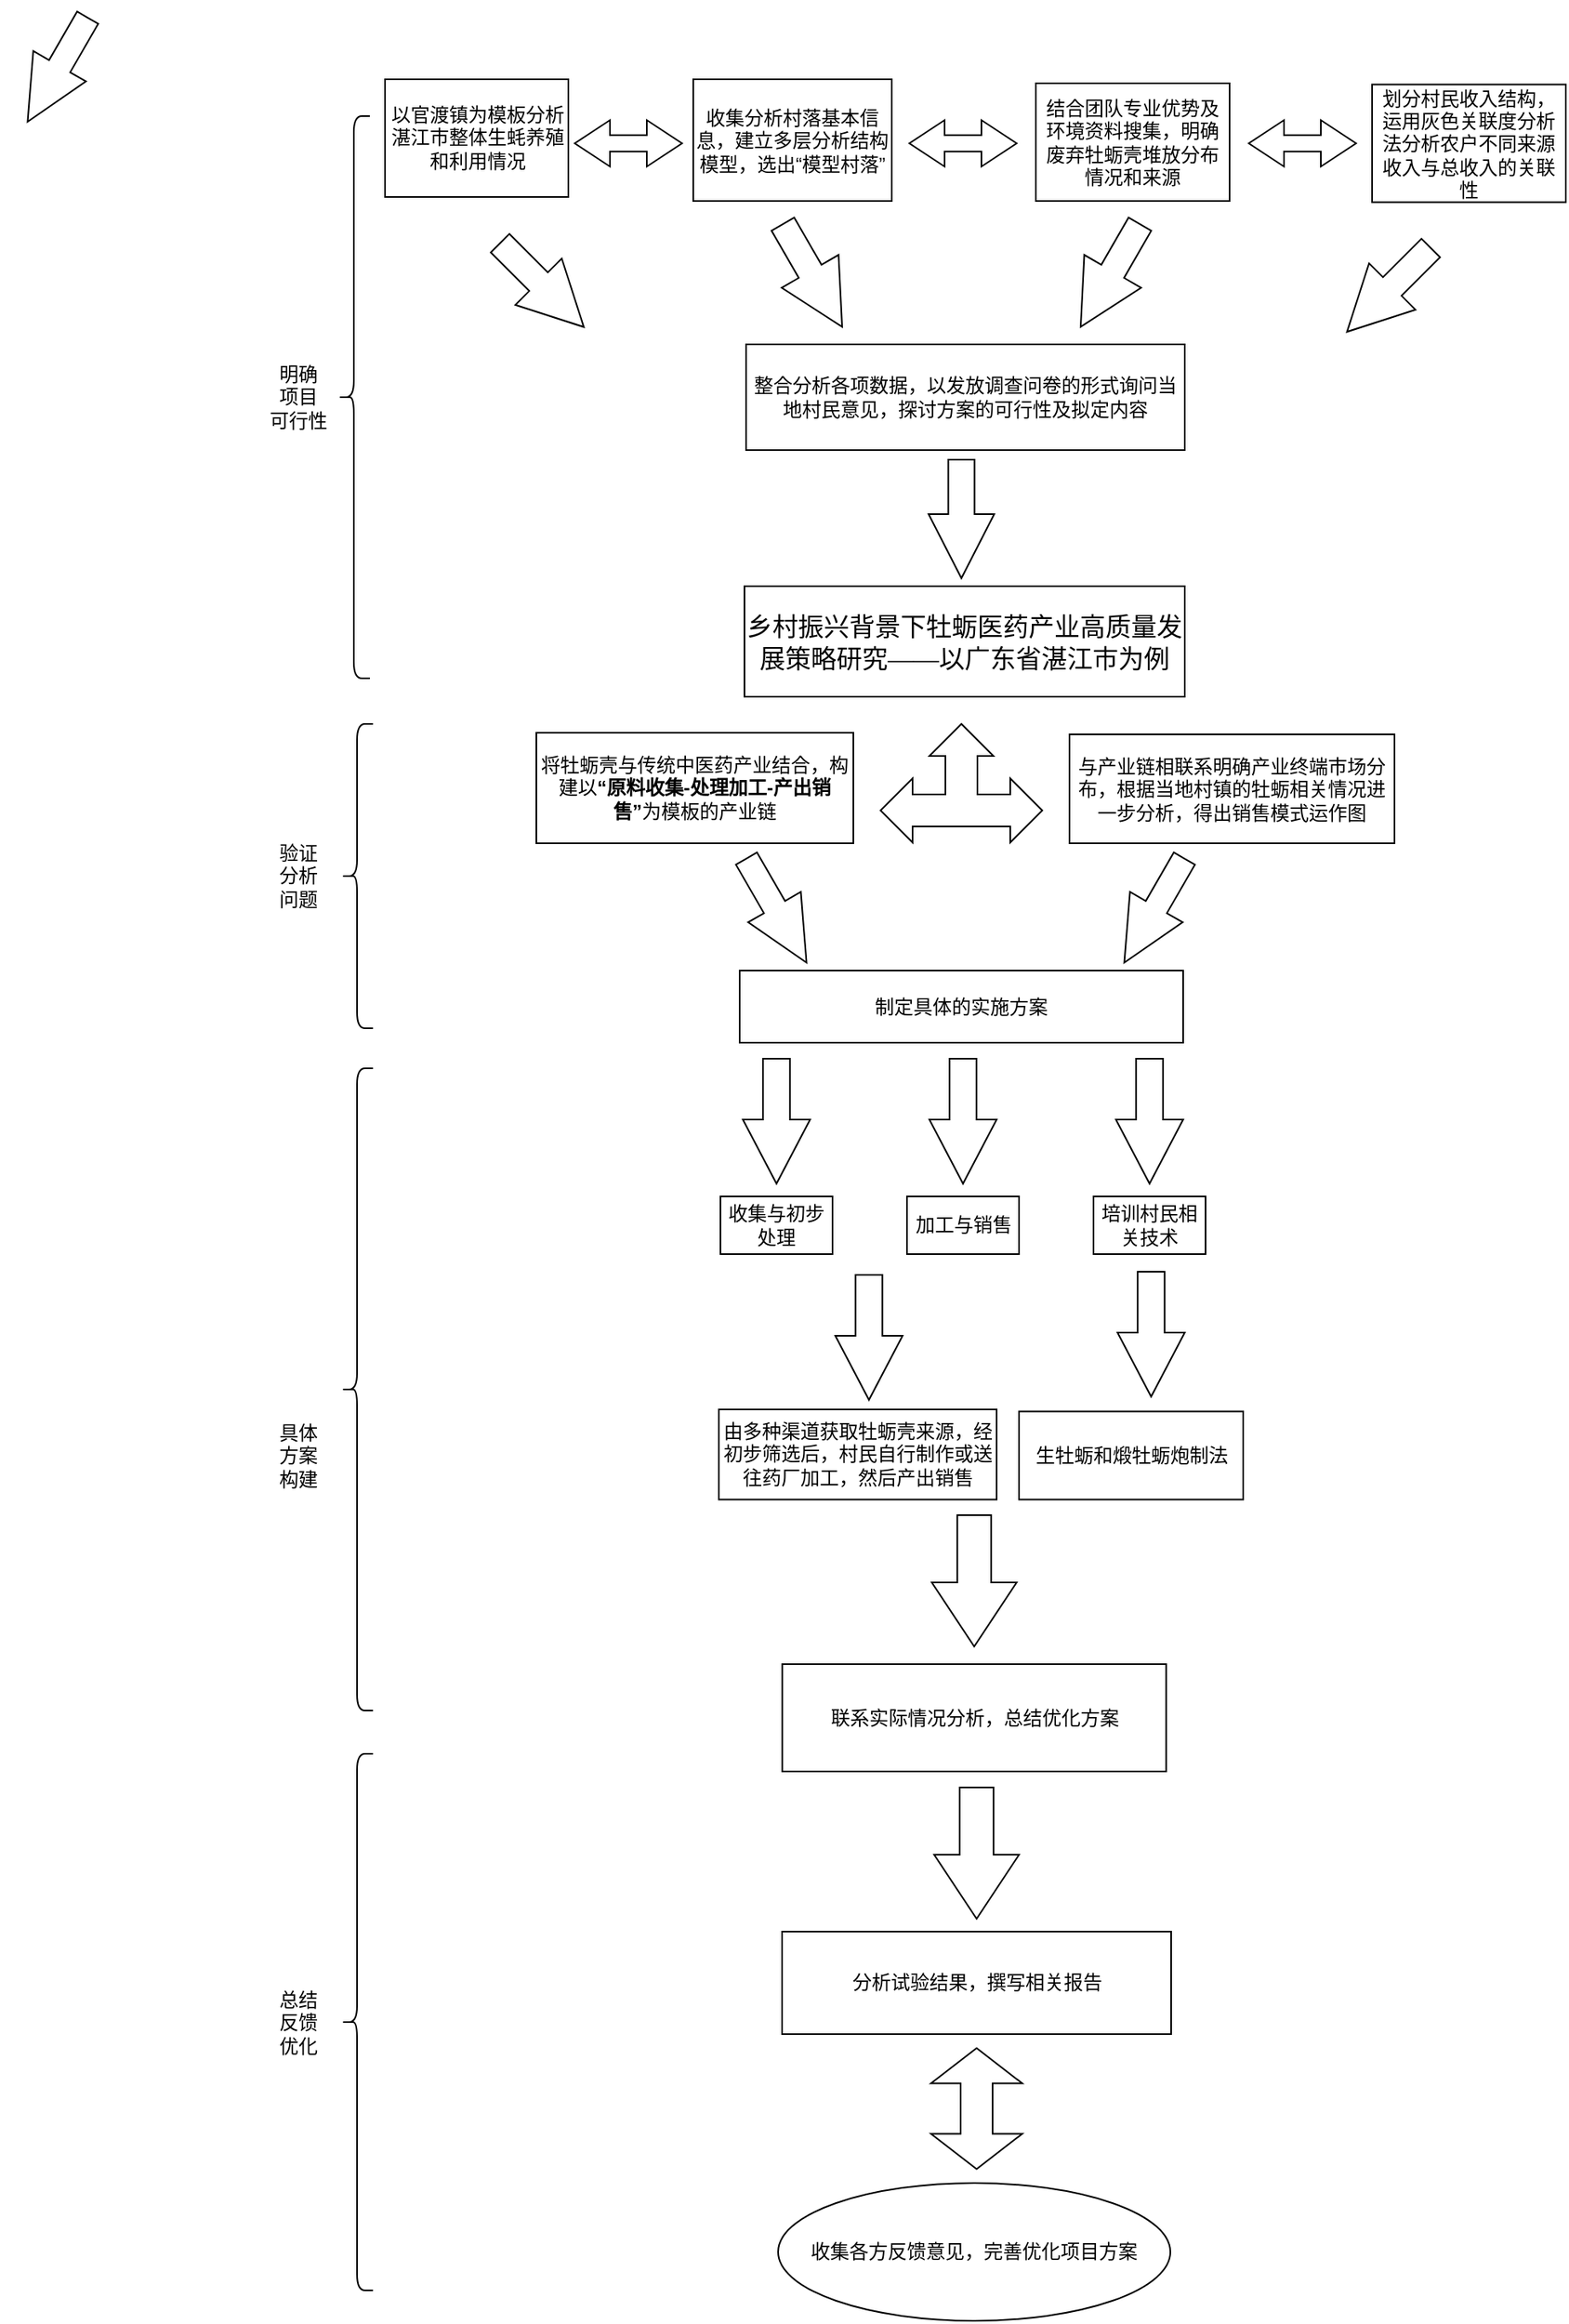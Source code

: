 <mxfile version="20.2.3" type="github">
  <diagram id="kVpKytxtgLy68dnIUf_P" name="Page-1">
    <mxGraphModel dx="1340" dy="539" grid="0" gridSize="10" guides="1" tooltips="1" connect="1" arrows="1" fold="1" page="0" pageScale="1" pageWidth="827" pageHeight="1169" math="0" shadow="0">
      <root>
        <mxCell id="0" />
        <mxCell id="1" parent="0" />
        <mxCell id="zoNketT7VrxpnGaKjotu-1" value="以官渡镇为模板分析湛江市整体生蚝养殖和利用情况" style="rounded=0;whiteSpace=wrap;html=1;" parent="1" vertex="1">
          <mxGeometry x="12.5" y="92.5" width="114.5" height="73.5" as="geometry" />
        </mxCell>
        <mxCell id="zoNketT7VrxpnGaKjotu-2" value="收集分析村落基本信息，建立多层分析结构模型，选出“模型村落”" style="rounded=0;whiteSpace=wrap;html=1;" parent="1" vertex="1">
          <mxGeometry x="205" y="92.5" width="124" height="76" as="geometry" />
        </mxCell>
        <mxCell id="zoNketT7VrxpnGaKjotu-3" value="" style="html=1;shadow=0;dashed=0;align=center;verticalAlign=middle;shape=mxgraph.arrows2.twoWayArrow;dy=0.65;dx=22;" parent="1" vertex="1">
          <mxGeometry x="131" y="118" width="67" height="29" as="geometry" />
        </mxCell>
        <mxCell id="zoNketT7VrxpnGaKjotu-6" value="&lt;p class=&quot;MsoNormal&quot;&gt;&lt;span style=&quot;mso-spacerun:&#39;yes&#39;;font-family:仿宋_GB2312;mso-hansi-font-family:&#39;Times New Roman&#39;;&lt;br/&gt;mso-bidi-font-family:&#39;Times New Roman&#39;;font-size:12.0pt;mso-font-kerning:1.0pt;&quot;&gt;&lt;font face=&quot;仿宋_GB2312&quot;&gt;乡村振兴背景下牡蛎医药产业高质量发展策略研究&lt;/font&gt;&lt;font face=&quot;仿宋_GB2312&quot;&gt;——以广东省湛江市为例&lt;/font&gt;&lt;/span&gt;&lt;/p&gt;" style="rounded=0;whiteSpace=wrap;html=1;" parent="1" vertex="1">
          <mxGeometry x="237" y="409" width="275" height="69" as="geometry" />
        </mxCell>
        <mxCell id="zoNketT7VrxpnGaKjotu-7" value="" style="html=1;shadow=0;dashed=0;align=center;verticalAlign=middle;shape=mxgraph.arrows2.arrow;dy=0.6;dx=40;direction=south;notch=0;rotation=30;" parent="1" vertex="1">
          <mxGeometry x="-211" y="49" width="38" height="75" as="geometry" />
        </mxCell>
        <mxCell id="zoNketT7VrxpnGaKjotu-9" value="" style="shape=curlyBracket;whiteSpace=wrap;html=1;rounded=1;" parent="1" vertex="1">
          <mxGeometry x="-17" y="115.5" width="20" height="351" as="geometry" />
        </mxCell>
        <mxCell id="zoNketT7VrxpnGaKjotu-10" value="明确&lt;br&gt;项目&lt;br&gt;可行性" style="text;html=1;resizable=0;autosize=1;align=center;verticalAlign=middle;points=[];fillColor=none;strokeColor=none;rounded=0;" parent="1" vertex="1">
          <mxGeometry x="-69" y="263.5" width="54" height="55" as="geometry" />
        </mxCell>
        <mxCell id="zoNketT7VrxpnGaKjotu-11" value="" style="html=1;shadow=0;dashed=0;align=center;verticalAlign=middle;shape=mxgraph.arrows2.triadArrow;dy=10;dx=20;arrowHead=40;" parent="1" vertex="1">
          <mxGeometry x="322" y="495" width="101" height="74" as="geometry" />
        </mxCell>
        <mxCell id="zoNketT7VrxpnGaKjotu-12" value="将牡蛎壳与传统中医药产业结合，构建以&lt;b&gt;“&lt;/b&gt;&lt;b&gt;原料收集-处理加工-产出销售”&lt;/b&gt;为模板的产业链" style="rounded=0;whiteSpace=wrap;html=1;" parent="1" vertex="1">
          <mxGeometry x="107" y="500.5" width="198" height="69" as="geometry" />
        </mxCell>
        <mxCell id="zoNketT7VrxpnGaKjotu-13" value="与产业链相联系明确产业终端市场分布，根据当地村镇的牡蛎相关情况进一步分析，得出销售模式运作图" style="rounded=0;whiteSpace=wrap;html=1;" parent="1" vertex="1">
          <mxGeometry x="440" y="501.5" width="203" height="68" as="geometry" />
        </mxCell>
        <mxCell id="zoNketT7VrxpnGaKjotu-14" value="" style="html=1;shadow=0;dashed=0;align=center;verticalAlign=middle;shape=mxgraph.arrows2.arrow;dy=0.6;dx=40;direction=south;notch=0;rotation=-30;" parent="1" vertex="1">
          <mxGeometry x="238" y="574" width="38" height="75" as="geometry" />
        </mxCell>
        <mxCell id="zoNketT7VrxpnGaKjotu-15" value="" style="html=1;shadow=0;dashed=0;align=center;verticalAlign=middle;shape=mxgraph.arrows2.arrow;dy=0.6;dx=40;direction=south;notch=0;rotation=30;" parent="1" vertex="1">
          <mxGeometry x="474" y="574" width="38" height="75" as="geometry" />
        </mxCell>
        <mxCell id="zoNketT7VrxpnGaKjotu-16" value="制定具体的实施方案" style="rounded=0;whiteSpace=wrap;html=1;" parent="1" vertex="1">
          <mxGeometry x="234" y="649" width="277" height="45" as="geometry" />
        </mxCell>
        <mxCell id="zoNketT7VrxpnGaKjotu-17" value="" style="shape=curlyBracket;whiteSpace=wrap;html=1;rounded=1;" parent="1" vertex="1">
          <mxGeometry x="-15" y="495" width="20" height="190" as="geometry" />
        </mxCell>
        <mxCell id="zoNketT7VrxpnGaKjotu-18" value="验证&lt;br&gt;分析&lt;br&gt;问题" style="text;html=1;resizable=0;autosize=1;align=center;verticalAlign=middle;points=[];fillColor=none;strokeColor=none;rounded=0;" parent="1" vertex="1">
          <mxGeometry x="-63" y="562.5" width="42" height="55" as="geometry" />
        </mxCell>
        <mxCell id="zoNketT7VrxpnGaKjotu-20" value="" style="html=1;shadow=0;dashed=0;align=center;verticalAlign=middle;shape=mxgraph.arrows2.arrow;dy=0.6;dx=40;direction=south;notch=0;" parent="1" vertex="1">
          <mxGeometry x="236" y="704" width="42" height="78" as="geometry" />
        </mxCell>
        <mxCell id="zoNketT7VrxpnGaKjotu-21" value="" style="html=1;shadow=0;dashed=0;align=center;verticalAlign=middle;shape=mxgraph.arrows2.arrow;dy=0.6;dx=40;direction=south;notch=0;" parent="1" vertex="1">
          <mxGeometry x="352.5" y="704" width="42" height="78" as="geometry" />
        </mxCell>
        <mxCell id="zoNketT7VrxpnGaKjotu-22" value="" style="html=1;shadow=0;dashed=0;align=center;verticalAlign=middle;shape=mxgraph.arrows2.arrow;dy=0.6;dx=40;direction=south;notch=0;" parent="1" vertex="1">
          <mxGeometry x="469" y="704" width="42" height="78" as="geometry" />
        </mxCell>
        <mxCell id="zoNketT7VrxpnGaKjotu-24" value="收集与初步处理" style="rounded=0;whiteSpace=wrap;html=1;" parent="1" vertex="1">
          <mxGeometry x="222" y="790" width="70" height="36" as="geometry" />
        </mxCell>
        <mxCell id="zoNketT7VrxpnGaKjotu-25" value="加工与销售" style="rounded=0;whiteSpace=wrap;html=1;" parent="1" vertex="1">
          <mxGeometry x="338.5" y="790" width="70" height="36" as="geometry" />
        </mxCell>
        <mxCell id="zoNketT7VrxpnGaKjotu-26" value="培训村民相关技术" style="rounded=0;whiteSpace=wrap;html=1;" parent="1" vertex="1">
          <mxGeometry x="455" y="790" width="70" height="36" as="geometry" />
        </mxCell>
        <mxCell id="zoNketT7VrxpnGaKjotu-30" value="" style="html=1;shadow=0;dashed=0;align=center;verticalAlign=middle;shape=mxgraph.arrows2.arrow;dy=0.6;dx=40;direction=south;notch=0;" parent="1" vertex="1">
          <mxGeometry x="470" y="837" width="42" height="78" as="geometry" />
        </mxCell>
        <mxCell id="zoNketT7VrxpnGaKjotu-31" value="" style="html=1;shadow=0;dashed=0;align=center;verticalAlign=middle;shape=mxgraph.arrows2.arrow;dy=0.6;dx=40;direction=south;notch=0;" parent="1" vertex="1">
          <mxGeometry x="293.75" y="839" width="42" height="78" as="geometry" />
        </mxCell>
        <mxCell id="zoNketT7VrxpnGaKjotu-32" value="生牡蛎和煅牡蛎炮制法" style="rounded=0;whiteSpace=wrap;html=1;" parent="1" vertex="1">
          <mxGeometry x="408.5" y="924.25" width="140" height="55" as="geometry" />
        </mxCell>
        <mxCell id="zoNketT7VrxpnGaKjotu-37" value="" style="html=1;shadow=0;dashed=0;align=center;verticalAlign=middle;shape=mxgraph.arrows2.arrow;dy=0.6;dx=40;direction=south;notch=0;" parent="1" vertex="1">
          <mxGeometry x="354" y="989" width="53" height="82" as="geometry" />
        </mxCell>
        <mxCell id="zoNketT7VrxpnGaKjotu-39" value="联系实际情况分析，总结优化方案" style="rounded=0;whiteSpace=wrap;html=1;" parent="1" vertex="1">
          <mxGeometry x="260.63" y="1082" width="239.75" height="67" as="geometry" />
        </mxCell>
        <mxCell id="zoNketT7VrxpnGaKjotu-40" value="" style="html=1;shadow=0;dashed=0;align=center;verticalAlign=middle;shape=mxgraph.arrows2.arrow;dy=0.6;dx=40;direction=south;notch=0;" parent="1" vertex="1">
          <mxGeometry x="355.5" y="1159" width="53" height="82" as="geometry" />
        </mxCell>
        <mxCell id="zoNketT7VrxpnGaKjotu-41" value="分析试验结果，撰写相关报告" style="rounded=0;whiteSpace=wrap;html=1;" parent="1" vertex="1">
          <mxGeometry x="260.5" y="1249" width="243" height="64" as="geometry" />
        </mxCell>
        <mxCell id="zoNketT7VrxpnGaKjotu-42" value="" style="html=1;shadow=0;dashed=0;align=center;verticalAlign=middle;shape=mxgraph.arrows2.twoWayArrow;dy=0.65;dx=22;rotation=90;" parent="1" vertex="1">
          <mxGeometry x="344.25" y="1331" width="75.5" height="57" as="geometry" />
        </mxCell>
        <mxCell id="zoNketT7VrxpnGaKjotu-44" value="收集各方反馈意见，完善优化项目方案" style="ellipse;whiteSpace=wrap;html=1;" parent="1" vertex="1">
          <mxGeometry x="258.01" y="1406" width="245" height="86" as="geometry" />
        </mxCell>
        <mxCell id="zoNketT7VrxpnGaKjotu-45" value="" style="shape=curlyBracket;whiteSpace=wrap;html=1;rounded=1;" parent="1" vertex="1">
          <mxGeometry x="-15" y="710" width="20" height="401" as="geometry" />
        </mxCell>
        <mxCell id="zoNketT7VrxpnGaKjotu-46" value="具体&lt;br&gt;方案&lt;br&gt;构建" style="text;html=1;resizable=0;autosize=1;align=center;verticalAlign=middle;points=[];fillColor=none;strokeColor=none;rounded=0;" parent="1" vertex="1">
          <mxGeometry x="-63" y="924" width="42" height="55" as="geometry" />
        </mxCell>
        <mxCell id="zoNketT7VrxpnGaKjotu-47" value="" style="shape=curlyBracket;whiteSpace=wrap;html=1;rounded=1;" parent="1" vertex="1">
          <mxGeometry x="-15" y="1138" width="20" height="335" as="geometry" />
        </mxCell>
        <mxCell id="zoNketT7VrxpnGaKjotu-48" value="总结&lt;br&gt;反馈&lt;br&gt;优化" style="text;html=1;resizable=0;autosize=1;align=center;verticalAlign=middle;points=[];fillColor=none;strokeColor=none;rounded=0;" parent="1" vertex="1">
          <mxGeometry x="-63" y="1278" width="42" height="55" as="geometry" />
        </mxCell>
        <mxCell id="BykCIhDSjuHWzDZn-eu--3" value="结合团队专业优势及环境资料搜集，明确废弃牡蛎壳堆放分布情况和来源" style="rounded=0;whiteSpace=wrap;html=1;" vertex="1" parent="1">
          <mxGeometry x="419" y="95" width="121" height="73.5" as="geometry" />
        </mxCell>
        <mxCell id="BykCIhDSjuHWzDZn-eu--4" value="" style="html=1;shadow=0;dashed=0;align=center;verticalAlign=middle;shape=mxgraph.arrows2.twoWayArrow;dy=0.65;dx=22;" vertex="1" parent="1">
          <mxGeometry x="340" y="118" width="67" height="29" as="geometry" />
        </mxCell>
        <mxCell id="BykCIhDSjuHWzDZn-eu--5" value="" style="html=1;shadow=0;dashed=0;align=center;verticalAlign=middle;shape=mxgraph.arrows2.arrow;dy=0.6;dx=40;direction=south;notch=0;rotation=-45;" vertex="1" parent="1">
          <mxGeometry x="90" y="184" width="41" height="74" as="geometry" />
        </mxCell>
        <mxCell id="BykCIhDSjuHWzDZn-eu--6" value="整合分析各项数据，以发放调查问卷的形式询问当地村民意见，探讨方案的可行性及拟定内容" style="rounded=0;whiteSpace=wrap;html=1;" vertex="1" parent="1">
          <mxGeometry x="238" y="258" width="274" height="66" as="geometry" />
        </mxCell>
        <mxCell id="BykCIhDSjuHWzDZn-eu--7" value="" style="html=1;shadow=0;dashed=0;align=center;verticalAlign=middle;shape=mxgraph.arrows2.arrow;dy=0.6;dx=40;direction=south;notch=0;" vertex="1" parent="1">
          <mxGeometry x="352" y="330" width="41" height="74" as="geometry" />
        </mxCell>
        <mxCell id="BykCIhDSjuHWzDZn-eu--13" value="划分村民收入结构，运用灰色关联度分析法分析农户不同来源收入与总收入的关联性" style="rounded=0;whiteSpace=wrap;html=1;" vertex="1" parent="1">
          <mxGeometry x="629" y="95.75" width="121" height="73.5" as="geometry" />
        </mxCell>
        <mxCell id="BykCIhDSjuHWzDZn-eu--14" value="" style="html=1;shadow=0;dashed=0;align=center;verticalAlign=middle;shape=mxgraph.arrows2.twoWayArrow;dy=0.65;dx=22;" vertex="1" parent="1">
          <mxGeometry x="552" y="118" width="67" height="29" as="geometry" />
        </mxCell>
        <mxCell id="BykCIhDSjuHWzDZn-eu--19" value="" style="html=1;shadow=0;dashed=0;align=center;verticalAlign=middle;shape=mxgraph.arrows2.arrow;dy=0.6;dx=40;direction=south;notch=0;rotation=-30;" vertex="1" parent="1">
          <mxGeometry x="259" y="178" width="41" height="74" as="geometry" />
        </mxCell>
        <mxCell id="BykCIhDSjuHWzDZn-eu--20" value="" style="html=1;shadow=0;dashed=0;align=center;verticalAlign=middle;shape=mxgraph.arrows2.arrow;dy=0.6;dx=40;direction=south;notch=0;rotation=30;" vertex="1" parent="1">
          <mxGeometry x="445" y="178" width="41" height="74" as="geometry" />
        </mxCell>
        <mxCell id="BykCIhDSjuHWzDZn-eu--21" value="" style="html=1;shadow=0;dashed=0;align=center;verticalAlign=middle;shape=mxgraph.arrows2.arrow;dy=0.6;dx=40;direction=south;notch=0;rotation=45;" vertex="1" parent="1">
          <mxGeometry x="619" y="187" width="41" height="74" as="geometry" />
        </mxCell>
        <mxCell id="BykCIhDSjuHWzDZn-eu--25" value="由多种渠道获取牡蛎壳来源，经初步筛选后，村民自行制作或送往药厂加工，然后产出销售" style="rounded=0;whiteSpace=wrap;html=1;" vertex="1" parent="1">
          <mxGeometry x="221" y="923" width="173.5" height="56.25" as="geometry" />
        </mxCell>
      </root>
    </mxGraphModel>
  </diagram>
</mxfile>

